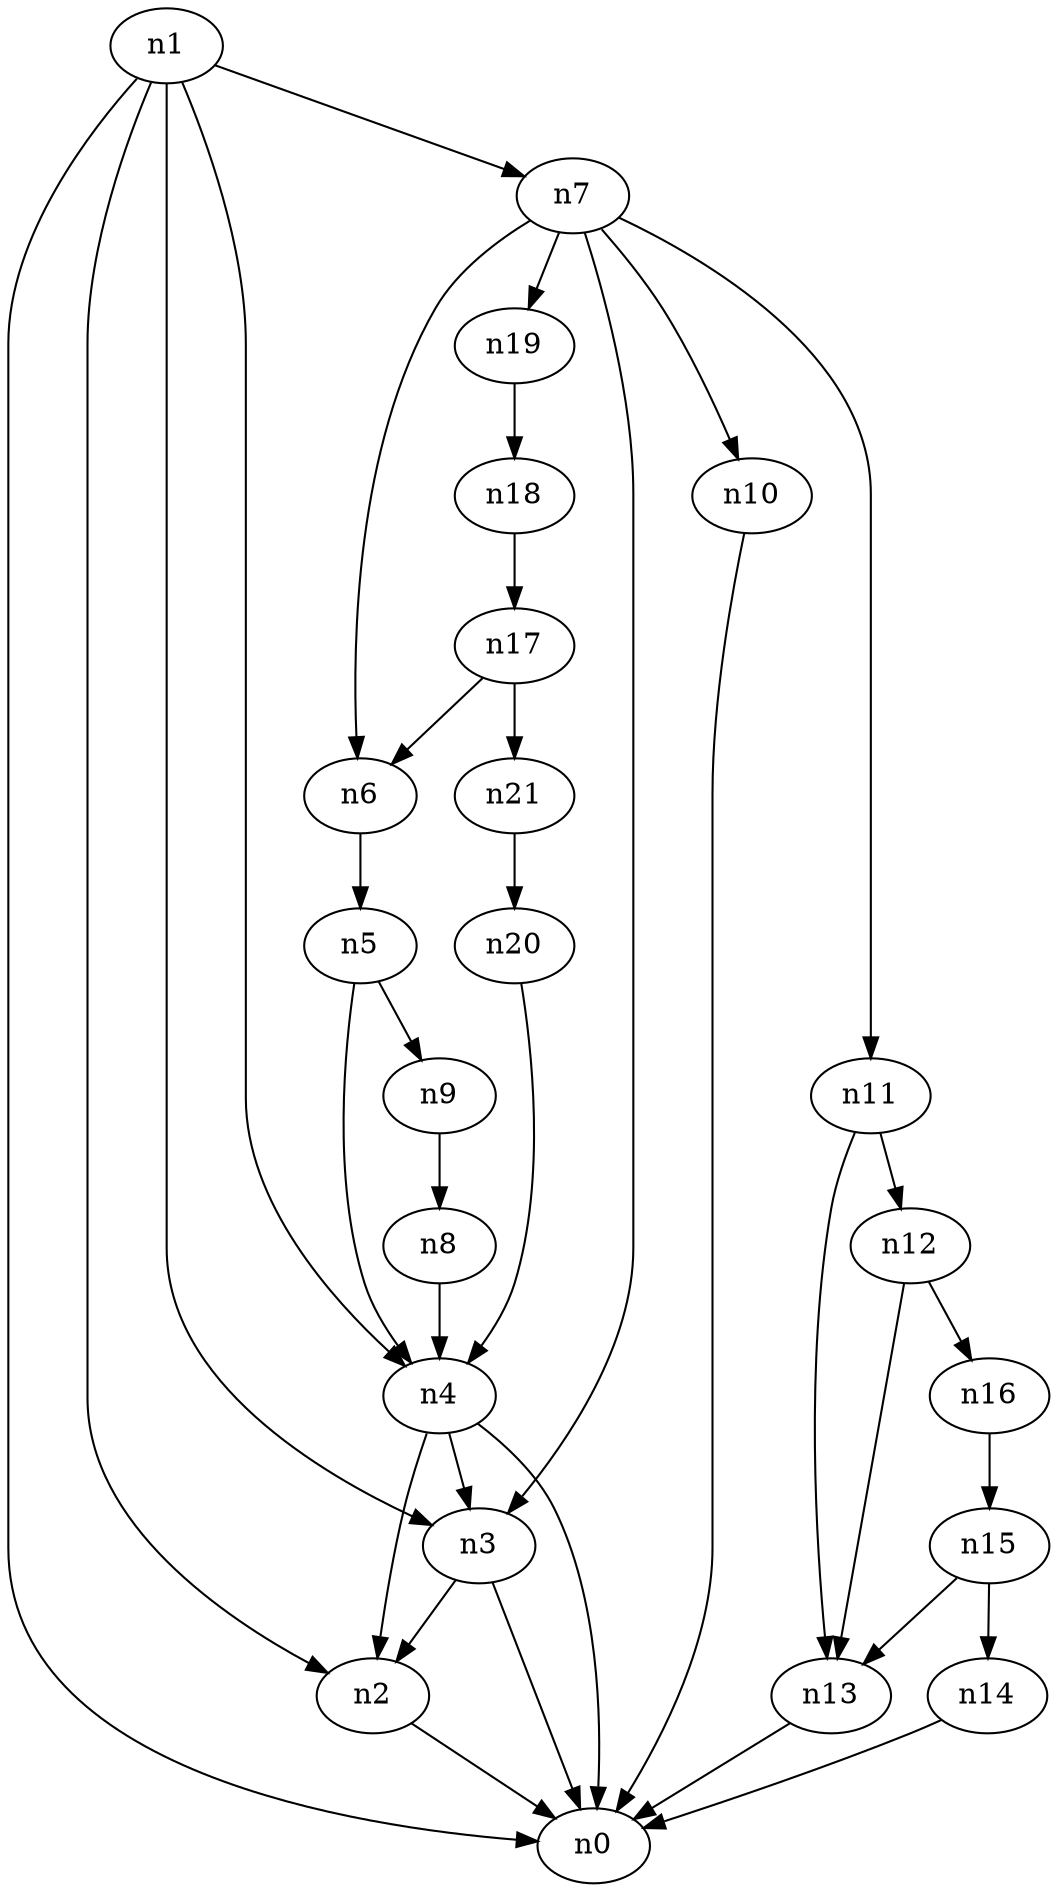 digraph G {
	n1 -> n0	 [_graphml_id=e0];
	n1 -> n2	 [_graphml_id=e1];
	n1 -> n3	 [_graphml_id=e6];
	n1 -> n4	 [_graphml_id=e9];
	n1 -> n7	 [_graphml_id=e19];
	n2 -> n0	 [_graphml_id=e5];
	n3 -> n0	 [_graphml_id=e8];
	n3 -> n2	 [_graphml_id=e2];
	n4 -> n0	 [_graphml_id=e4];
	n4 -> n2	 [_graphml_id=e7];
	n4 -> n3	 [_graphml_id=e3];
	n5 -> n4	 [_graphml_id=e10];
	n5 -> n9	 [_graphml_id=e16];
	n6 -> n5	 [_graphml_id=e11];
	n7 -> n3	 [_graphml_id=e13];
	n7 -> n6	 [_graphml_id=e12];
	n7 -> n10	 [_graphml_id=e17];
	n7 -> n11	 [_graphml_id=e20];
	n7 -> n19	 [_graphml_id=e33];
	n8 -> n4	 [_graphml_id=e14];
	n9 -> n8	 [_graphml_id=e15];
	n10 -> n0	 [_graphml_id=e18];
	n11 -> n12	 [_graphml_id=e21];
	n11 -> n13	 [_graphml_id=e29];
	n12 -> n13	 [_graphml_id=e22];
	n12 -> n16	 [_graphml_id=e28];
	n13 -> n0	 [_graphml_id=e23];
	n14 -> n0	 [_graphml_id=e24];
	n15 -> n13	 [_graphml_id=e26];
	n15 -> n14	 [_graphml_id=e25];
	n16 -> n15	 [_graphml_id=e27];
	n17 -> n6	 [_graphml_id=e30];
	n17 -> n21	 [_graphml_id=e36];
	n18 -> n17	 [_graphml_id=e31];
	n19 -> n18	 [_graphml_id=e32];
	n20 -> n4	 [_graphml_id=e34];
	n21 -> n20	 [_graphml_id=e35];
}
